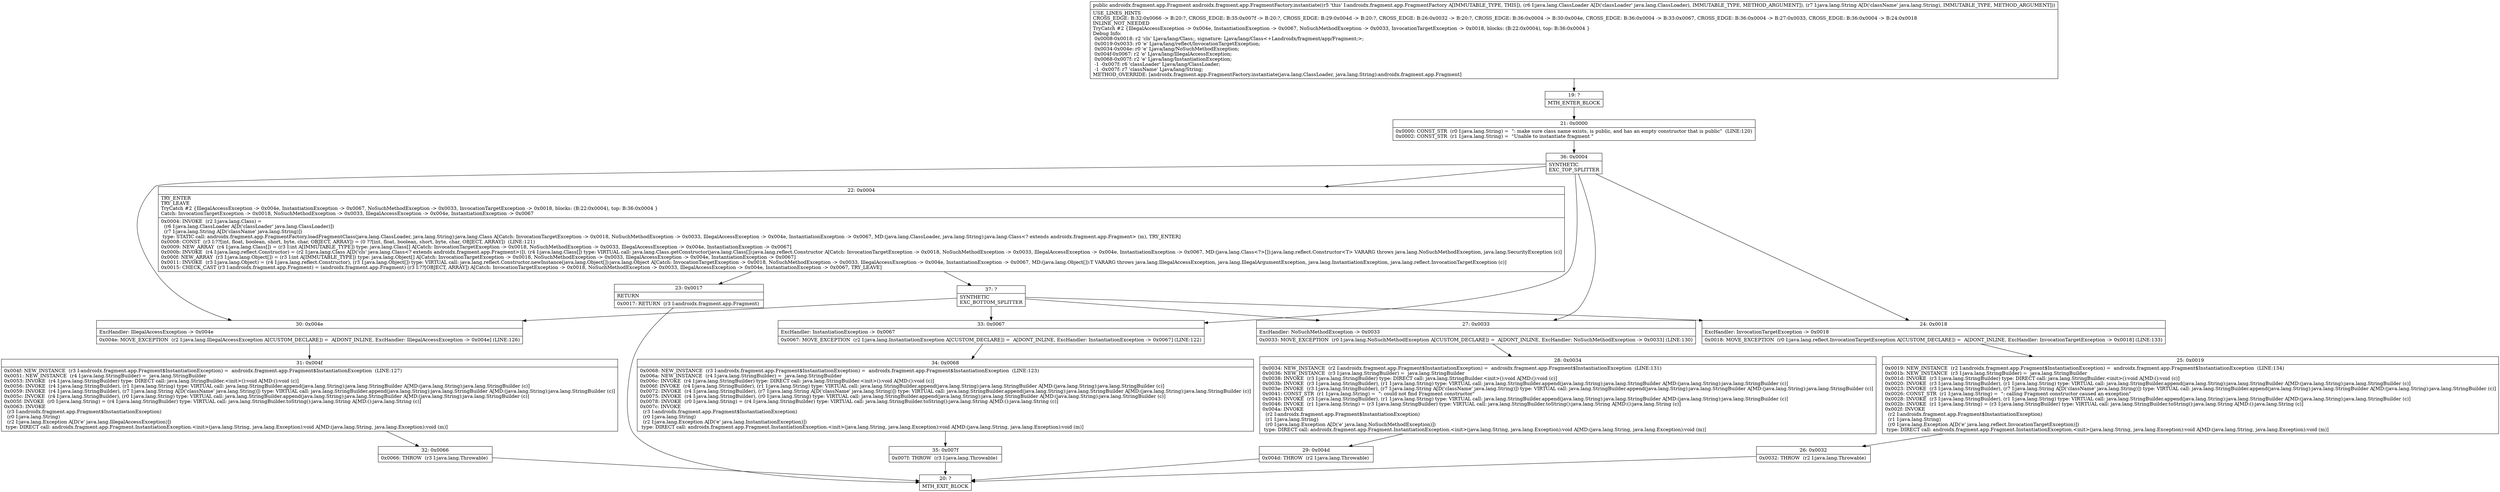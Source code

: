 digraph "CFG forandroidx.fragment.app.FragmentFactory.instantiate(Ljava\/lang\/ClassLoader;Ljava\/lang\/String;)Landroidx\/fragment\/app\/Fragment;" {
Node_19 [shape=record,label="{19\:\ ?|MTH_ENTER_BLOCK\l}"];
Node_21 [shape=record,label="{21\:\ 0x0000|0x0000: CONST_STR  (r0 I:java.lang.String) =  \": make sure class name exists, is public, and has an empty constructor that is public\"  (LINE:120)\l0x0002: CONST_STR  (r1 I:java.lang.String) =  \"Unable to instantiate fragment \" \l}"];
Node_36 [shape=record,label="{36\:\ 0x0004|SYNTHETIC\lEXC_TOP_SPLITTER\l}"];
Node_22 [shape=record,label="{22\:\ 0x0004|TRY_ENTER\lTRY_LEAVE\lTryCatch #2 \{IllegalAccessException \-\> 0x004e, InstantiationException \-\> 0x0067, NoSuchMethodException \-\> 0x0033, InvocationTargetException \-\> 0x0018, blocks: (B:22:0x0004), top: B:36:0x0004 \}\lCatch: InvocationTargetException \-\> 0x0018, NoSuchMethodException \-\> 0x0033, IllegalAccessException \-\> 0x004e, InstantiationException \-\> 0x0067\l|0x0004: INVOKE  (r2 I:java.lang.Class) = \l  (r6 I:java.lang.ClassLoader A[D('classLoader' java.lang.ClassLoader)])\l  (r7 I:java.lang.String A[D('className' java.lang.String)])\l type: STATIC call: androidx.fragment.app.FragmentFactory.loadFragmentClass(java.lang.ClassLoader, java.lang.String):java.lang.Class A[Catch: InvocationTargetException \-\> 0x0018, NoSuchMethodException \-\> 0x0033, IllegalAccessException \-\> 0x004e, InstantiationException \-\> 0x0067, MD:(java.lang.ClassLoader, java.lang.String):java.lang.Class\<? extends androidx.fragment.app.Fragment\> (m), TRY_ENTER]\l0x0008: CONST  (r3 I:??[int, float, boolean, short, byte, char, OBJECT, ARRAY]) = (0 ??[int, float, boolean, short, byte, char, OBJECT, ARRAY])  (LINE:121)\l0x0009: NEW_ARRAY  (r4 I:java.lang.Class[]) = (r3 I:int A[IMMUTABLE_TYPE]) type: java.lang.Class[] A[Catch: InvocationTargetException \-\> 0x0018, NoSuchMethodException \-\> 0x0033, IllegalAccessException \-\> 0x004e, InstantiationException \-\> 0x0067]\l0x000b: INVOKE  (r4 I:java.lang.reflect.Constructor) = (r2 I:java.lang.Class A[D('cls' java.lang.Class\<? extends androidx.fragment.app.Fragment\>)]), (r4 I:java.lang.Class[]) type: VIRTUAL call: java.lang.Class.getConstructor(java.lang.Class[]):java.lang.reflect.Constructor A[Catch: InvocationTargetException \-\> 0x0018, NoSuchMethodException \-\> 0x0033, IllegalAccessException \-\> 0x004e, InstantiationException \-\> 0x0067, MD:(java.lang.Class\<?\>[]):java.lang.reflect.Constructor\<T\> VARARG throws java.lang.NoSuchMethodException, java.lang.SecurityException (c)]\l0x000f: NEW_ARRAY  (r3 I:java.lang.Object[]) = (r3 I:int A[IMMUTABLE_TYPE]) type: java.lang.Object[] A[Catch: InvocationTargetException \-\> 0x0018, NoSuchMethodException \-\> 0x0033, IllegalAccessException \-\> 0x004e, InstantiationException \-\> 0x0067]\l0x0011: INVOKE  (r3 I:java.lang.Object) = (r4 I:java.lang.reflect.Constructor), (r3 I:java.lang.Object[]) type: VIRTUAL call: java.lang.reflect.Constructor.newInstance(java.lang.Object[]):java.lang.Object A[Catch: InvocationTargetException \-\> 0x0018, NoSuchMethodException \-\> 0x0033, IllegalAccessException \-\> 0x004e, InstantiationException \-\> 0x0067, MD:(java.lang.Object[]):T VARARG throws java.lang.IllegalAccessException, java.lang.IllegalArgumentException, java.lang.InstantiationException, java.lang.reflect.InvocationTargetException (c)]\l0x0015: CHECK_CAST (r3 I:androidx.fragment.app.Fragment) = (androidx.fragment.app.Fragment) (r3 I:??[OBJECT, ARRAY]) A[Catch: InvocationTargetException \-\> 0x0018, NoSuchMethodException \-\> 0x0033, IllegalAccessException \-\> 0x004e, InstantiationException \-\> 0x0067, TRY_LEAVE]\l}"];
Node_23 [shape=record,label="{23\:\ 0x0017|RETURN\l|0x0017: RETURN  (r3 I:androidx.fragment.app.Fragment) \l}"];
Node_20 [shape=record,label="{20\:\ ?|MTH_EXIT_BLOCK\l}"];
Node_37 [shape=record,label="{37\:\ ?|SYNTHETIC\lEXC_BOTTOM_SPLITTER\l}"];
Node_30 [shape=record,label="{30\:\ 0x004e|ExcHandler: IllegalAccessException \-\> 0x004e\l|0x004e: MOVE_EXCEPTION  (r2 I:java.lang.IllegalAccessException A[CUSTOM_DECLARE]) =  A[DONT_INLINE, ExcHandler: IllegalAccessException \-\> 0x004e] (LINE:126)\l}"];
Node_31 [shape=record,label="{31\:\ 0x004f|0x004f: NEW_INSTANCE  (r3 I:androidx.fragment.app.Fragment$InstantiationException) =  androidx.fragment.app.Fragment$InstantiationException  (LINE:127)\l0x0051: NEW_INSTANCE  (r4 I:java.lang.StringBuilder) =  java.lang.StringBuilder \l0x0053: INVOKE  (r4 I:java.lang.StringBuilder) type: DIRECT call: java.lang.StringBuilder.\<init\>():void A[MD:():void (c)]\l0x0056: INVOKE  (r4 I:java.lang.StringBuilder), (r1 I:java.lang.String) type: VIRTUAL call: java.lang.StringBuilder.append(java.lang.String):java.lang.StringBuilder A[MD:(java.lang.String):java.lang.StringBuilder (c)]\l0x0059: INVOKE  (r4 I:java.lang.StringBuilder), (r7 I:java.lang.String A[D('className' java.lang.String)]) type: VIRTUAL call: java.lang.StringBuilder.append(java.lang.String):java.lang.StringBuilder A[MD:(java.lang.String):java.lang.StringBuilder (c)]\l0x005c: INVOKE  (r4 I:java.lang.StringBuilder), (r0 I:java.lang.String) type: VIRTUAL call: java.lang.StringBuilder.append(java.lang.String):java.lang.StringBuilder A[MD:(java.lang.String):java.lang.StringBuilder (c)]\l0x005f: INVOKE  (r0 I:java.lang.String) = (r4 I:java.lang.StringBuilder) type: VIRTUAL call: java.lang.StringBuilder.toString():java.lang.String A[MD:():java.lang.String (c)]\l0x0063: INVOKE  \l  (r3 I:androidx.fragment.app.Fragment$InstantiationException)\l  (r0 I:java.lang.String)\l  (r2 I:java.lang.Exception A[D('e' java.lang.IllegalAccessException)])\l type: DIRECT call: androidx.fragment.app.Fragment.InstantiationException.\<init\>(java.lang.String, java.lang.Exception):void A[MD:(java.lang.String, java.lang.Exception):void (m)]\l}"];
Node_32 [shape=record,label="{32\:\ 0x0066|0x0066: THROW  (r3 I:java.lang.Throwable) \l}"];
Node_33 [shape=record,label="{33\:\ 0x0067|ExcHandler: InstantiationException \-\> 0x0067\l|0x0067: MOVE_EXCEPTION  (r2 I:java.lang.InstantiationException A[CUSTOM_DECLARE]) =  A[DONT_INLINE, ExcHandler: InstantiationException \-\> 0x0067] (LINE:122)\l}"];
Node_34 [shape=record,label="{34\:\ 0x0068|0x0068: NEW_INSTANCE  (r3 I:androidx.fragment.app.Fragment$InstantiationException) =  androidx.fragment.app.Fragment$InstantiationException  (LINE:123)\l0x006a: NEW_INSTANCE  (r4 I:java.lang.StringBuilder) =  java.lang.StringBuilder \l0x006c: INVOKE  (r4 I:java.lang.StringBuilder) type: DIRECT call: java.lang.StringBuilder.\<init\>():void A[MD:():void (c)]\l0x006f: INVOKE  (r4 I:java.lang.StringBuilder), (r1 I:java.lang.String) type: VIRTUAL call: java.lang.StringBuilder.append(java.lang.String):java.lang.StringBuilder A[MD:(java.lang.String):java.lang.StringBuilder (c)]\l0x0072: INVOKE  (r4 I:java.lang.StringBuilder), (r7 I:java.lang.String A[D('className' java.lang.String)]) type: VIRTUAL call: java.lang.StringBuilder.append(java.lang.String):java.lang.StringBuilder A[MD:(java.lang.String):java.lang.StringBuilder (c)]\l0x0075: INVOKE  (r4 I:java.lang.StringBuilder), (r0 I:java.lang.String) type: VIRTUAL call: java.lang.StringBuilder.append(java.lang.String):java.lang.StringBuilder A[MD:(java.lang.String):java.lang.StringBuilder (c)]\l0x0078: INVOKE  (r0 I:java.lang.String) = (r4 I:java.lang.StringBuilder) type: VIRTUAL call: java.lang.StringBuilder.toString():java.lang.String A[MD:():java.lang.String (c)]\l0x007c: INVOKE  \l  (r3 I:androidx.fragment.app.Fragment$InstantiationException)\l  (r0 I:java.lang.String)\l  (r2 I:java.lang.Exception A[D('e' java.lang.InstantiationException)])\l type: DIRECT call: androidx.fragment.app.Fragment.InstantiationException.\<init\>(java.lang.String, java.lang.Exception):void A[MD:(java.lang.String, java.lang.Exception):void (m)]\l}"];
Node_35 [shape=record,label="{35\:\ 0x007f|0x007f: THROW  (r3 I:java.lang.Throwable) \l}"];
Node_27 [shape=record,label="{27\:\ 0x0033|ExcHandler: NoSuchMethodException \-\> 0x0033\l|0x0033: MOVE_EXCEPTION  (r0 I:java.lang.NoSuchMethodException A[CUSTOM_DECLARE]) =  A[DONT_INLINE, ExcHandler: NoSuchMethodException \-\> 0x0033] (LINE:130)\l}"];
Node_28 [shape=record,label="{28\:\ 0x0034|0x0034: NEW_INSTANCE  (r2 I:androidx.fragment.app.Fragment$InstantiationException) =  androidx.fragment.app.Fragment$InstantiationException  (LINE:131)\l0x0036: NEW_INSTANCE  (r3 I:java.lang.StringBuilder) =  java.lang.StringBuilder \l0x0038: INVOKE  (r3 I:java.lang.StringBuilder) type: DIRECT call: java.lang.StringBuilder.\<init\>():void A[MD:():void (c)]\l0x003b: INVOKE  (r3 I:java.lang.StringBuilder), (r1 I:java.lang.String) type: VIRTUAL call: java.lang.StringBuilder.append(java.lang.String):java.lang.StringBuilder A[MD:(java.lang.String):java.lang.StringBuilder (c)]\l0x003e: INVOKE  (r3 I:java.lang.StringBuilder), (r7 I:java.lang.String A[D('className' java.lang.String)]) type: VIRTUAL call: java.lang.StringBuilder.append(java.lang.String):java.lang.StringBuilder A[MD:(java.lang.String):java.lang.StringBuilder (c)]\l0x0041: CONST_STR  (r1 I:java.lang.String) =  \": could not find Fragment constructor\" \l0x0043: INVOKE  (r3 I:java.lang.StringBuilder), (r1 I:java.lang.String) type: VIRTUAL call: java.lang.StringBuilder.append(java.lang.String):java.lang.StringBuilder A[MD:(java.lang.String):java.lang.StringBuilder (c)]\l0x0046: INVOKE  (r1 I:java.lang.String) = (r3 I:java.lang.StringBuilder) type: VIRTUAL call: java.lang.StringBuilder.toString():java.lang.String A[MD:():java.lang.String (c)]\l0x004a: INVOKE  \l  (r2 I:androidx.fragment.app.Fragment$InstantiationException)\l  (r1 I:java.lang.String)\l  (r0 I:java.lang.Exception A[D('e' java.lang.NoSuchMethodException)])\l type: DIRECT call: androidx.fragment.app.Fragment.InstantiationException.\<init\>(java.lang.String, java.lang.Exception):void A[MD:(java.lang.String, java.lang.Exception):void (m)]\l}"];
Node_29 [shape=record,label="{29\:\ 0x004d|0x004d: THROW  (r2 I:java.lang.Throwable) \l}"];
Node_24 [shape=record,label="{24\:\ 0x0018|ExcHandler: InvocationTargetException \-\> 0x0018\l|0x0018: MOVE_EXCEPTION  (r0 I:java.lang.reflect.InvocationTargetException A[CUSTOM_DECLARE]) =  A[DONT_INLINE, ExcHandler: InvocationTargetException \-\> 0x0018] (LINE:133)\l}"];
Node_25 [shape=record,label="{25\:\ 0x0019|0x0019: NEW_INSTANCE  (r2 I:androidx.fragment.app.Fragment$InstantiationException) =  androidx.fragment.app.Fragment$InstantiationException  (LINE:134)\l0x001b: NEW_INSTANCE  (r3 I:java.lang.StringBuilder) =  java.lang.StringBuilder \l0x001d: INVOKE  (r3 I:java.lang.StringBuilder) type: DIRECT call: java.lang.StringBuilder.\<init\>():void A[MD:():void (c)]\l0x0020: INVOKE  (r3 I:java.lang.StringBuilder), (r1 I:java.lang.String) type: VIRTUAL call: java.lang.StringBuilder.append(java.lang.String):java.lang.StringBuilder A[MD:(java.lang.String):java.lang.StringBuilder (c)]\l0x0023: INVOKE  (r3 I:java.lang.StringBuilder), (r7 I:java.lang.String A[D('className' java.lang.String)]) type: VIRTUAL call: java.lang.StringBuilder.append(java.lang.String):java.lang.StringBuilder A[MD:(java.lang.String):java.lang.StringBuilder (c)]\l0x0026: CONST_STR  (r1 I:java.lang.String) =  \": calling Fragment constructor caused an exception\" \l0x0028: INVOKE  (r3 I:java.lang.StringBuilder), (r1 I:java.lang.String) type: VIRTUAL call: java.lang.StringBuilder.append(java.lang.String):java.lang.StringBuilder A[MD:(java.lang.String):java.lang.StringBuilder (c)]\l0x002b: INVOKE  (r1 I:java.lang.String) = (r3 I:java.lang.StringBuilder) type: VIRTUAL call: java.lang.StringBuilder.toString():java.lang.String A[MD:():java.lang.String (c)]\l0x002f: INVOKE  \l  (r2 I:androidx.fragment.app.Fragment$InstantiationException)\l  (r1 I:java.lang.String)\l  (r0 I:java.lang.Exception A[D('e' java.lang.reflect.InvocationTargetException)])\l type: DIRECT call: androidx.fragment.app.Fragment.InstantiationException.\<init\>(java.lang.String, java.lang.Exception):void A[MD:(java.lang.String, java.lang.Exception):void (m)]\l}"];
Node_26 [shape=record,label="{26\:\ 0x0032|0x0032: THROW  (r2 I:java.lang.Throwable) \l}"];
MethodNode[shape=record,label="{public androidx.fragment.app.Fragment androidx.fragment.app.FragmentFactory.instantiate((r5 'this' I:androidx.fragment.app.FragmentFactory A[IMMUTABLE_TYPE, THIS]), (r6 I:java.lang.ClassLoader A[D('classLoader' java.lang.ClassLoader), IMMUTABLE_TYPE, METHOD_ARGUMENT]), (r7 I:java.lang.String A[D('className' java.lang.String), IMMUTABLE_TYPE, METHOD_ARGUMENT]))  | USE_LINES_HINTS\lCROSS_EDGE: B:32:0x0066 \-\> B:20:?, CROSS_EDGE: B:35:0x007f \-\> B:20:?, CROSS_EDGE: B:29:0x004d \-\> B:20:?, CROSS_EDGE: B:26:0x0032 \-\> B:20:?, CROSS_EDGE: B:36:0x0004 \-\> B:30:0x004e, CROSS_EDGE: B:36:0x0004 \-\> B:33:0x0067, CROSS_EDGE: B:36:0x0004 \-\> B:27:0x0033, CROSS_EDGE: B:36:0x0004 \-\> B:24:0x0018\lINLINE_NOT_NEEDED\lTryCatch #2 \{IllegalAccessException \-\> 0x004e, InstantiationException \-\> 0x0067, NoSuchMethodException \-\> 0x0033, InvocationTargetException \-\> 0x0018, blocks: (B:22:0x0004), top: B:36:0x0004 \}\lDebug Info:\l  0x0008\-0x0018: r2 'cls' Ljava\/lang\/Class;, signature: Ljava\/lang\/Class\<+Landroidx\/fragment\/app\/Fragment;\>;\l  0x0019\-0x0033: r0 'e' Ljava\/lang\/reflect\/InvocationTargetException;\l  0x0034\-0x004e: r0 'e' Ljava\/lang\/NoSuchMethodException;\l  0x004f\-0x0067: r2 'e' Ljava\/lang\/IllegalAccessException;\l  0x0068\-0x007f: r2 'e' Ljava\/lang\/InstantiationException;\l  \-1 \-0x007f: r6 'classLoader' Ljava\/lang\/ClassLoader;\l  \-1 \-0x007f: r7 'className' Ljava\/lang\/String;\lMETHOD_OVERRIDE: [androidx.fragment.app.FragmentFactory.instantiate(java.lang.ClassLoader, java.lang.String):androidx.fragment.app.Fragment]\l}"];
MethodNode -> Node_19;Node_19 -> Node_21;
Node_21 -> Node_36;
Node_36 -> Node_22;
Node_36 -> Node_30;
Node_36 -> Node_33;
Node_36 -> Node_27;
Node_36 -> Node_24;
Node_22 -> Node_23;
Node_22 -> Node_37;
Node_23 -> Node_20;
Node_37 -> Node_30;
Node_37 -> Node_33;
Node_37 -> Node_27;
Node_37 -> Node_24;
Node_30 -> Node_31;
Node_31 -> Node_32;
Node_32 -> Node_20;
Node_33 -> Node_34;
Node_34 -> Node_35;
Node_35 -> Node_20;
Node_27 -> Node_28;
Node_28 -> Node_29;
Node_29 -> Node_20;
Node_24 -> Node_25;
Node_25 -> Node_26;
Node_26 -> Node_20;
}

